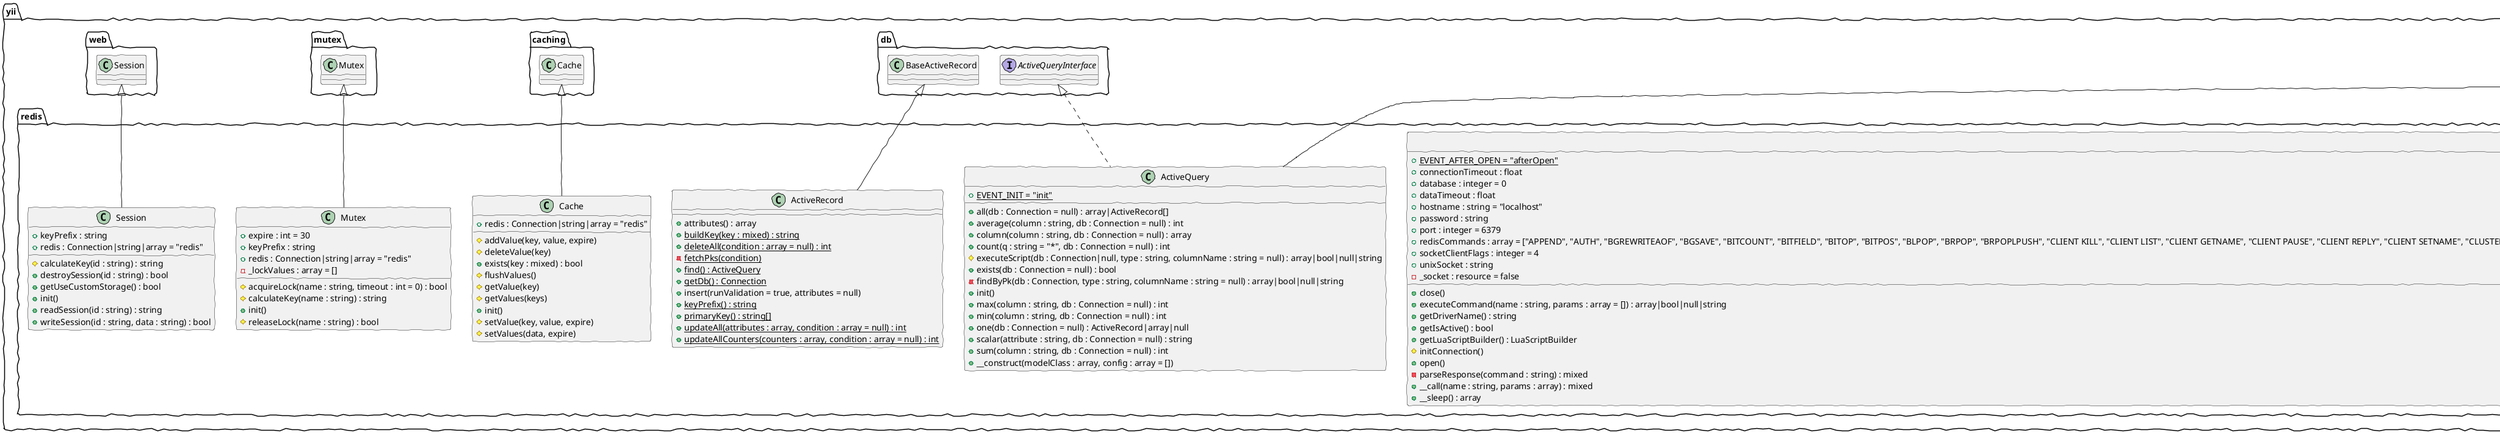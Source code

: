 @startuml
skinparam handwritten true
class yii.redis.ActiveQuery {
    +{static}EVENT_INIT = "init"
    +all(db : Connection = null) : array|ActiveRecord[]
    +average(column : string, db : Connection = null) : int
    +column(column : string, db : Connection = null) : array
    +count(q : string = "*", db : Connection = null) : int
    #executeScript(db : Connection|null, type : string, columnName : string = null) : array|bool|null|string
    +exists(db : Connection = null) : bool
    -findByPk(db : Connection, type : string, columnName : string = null) : array|bool|null|string
    +init()
    +max(column : string, db : Connection = null) : int
    +min(column : string, db : Connection = null) : int
    +one(db : Connection = null) : ActiveRecord|array|null
    +scalar(attribute : string, db : Connection = null) : string
    +sum(column : string, db : Connection = null) : int
    +__construct(modelClass : array, config : array = [])
}
class yii.redis.ActiveQuery extends yii.base.Component
class yii.redis.ActiveQuery implements yii.db.ActiveQueryInterface
class yii.redis.ActiveRecord {
    +attributes() : array
    +{static}buildKey(key : mixed) : string
    +{static}deleteAll(condition : array = null) : int
    -{static}fetchPks(condition)
    +{static}find() : ActiveQuery
    +{static}getDb() : Connection
    +insert(runValidation = true, attributes = null)
    +{static}keyPrefix() : string
    +{static}primaryKey() : string[]
    +{static}updateAll(attributes : array, condition : array = null) : int
    +{static}updateAllCounters(counters : array, condition : array = null) : int
}
class yii.redis.ActiveRecord extends yii.db.BaseActiveRecord
class yii.redis.Cache {
    +redis : Connection|string|array = "redis"
    #addValue(key, value, expire)
    #deleteValue(key)
    +exists(key : mixed) : bool
    #flushValues()
    #getValue(key)
    #getValues(keys)
    +init()
    #setValue(key, value, expire)
    #setValues(data, expire)
}
class yii.redis.Cache extends yii.caching.Cache
class yii.redis.Connection {
    +{static}EVENT_AFTER_OPEN = "afterOpen"
    +connectionTimeout : float
    +database : integer = 0
    +dataTimeout : float
    +hostname : string = "localhost"
    +password : string
    +port : integer = 6379
    +redisCommands : array = ["APPEND", "AUTH", "BGREWRITEAOF", "BGSAVE", "BITCOUNT", "BITFIELD", "BITOP", "BITPOS", "BLPOP", "BRPOP", "BRPOPLPUSH", "CLIENT KILL", "CLIENT LIST", "CLIENT GETNAME", "CLIENT PAUSE", "CLIENT REPLY", "CLIENT SETNAME", "CLUSTER ADDSLOTS", "CLUSTER COUNTKEYSINSLOT", "CLUSTER DELSLOTS", "CLUSTER FAILOVER", "CLUSTER FORGET", "CLUSTER GETKEYSINSLOT", "CLUSTER INFO", "CLUSTER KEYSLOT", "CLUSTER MEET", "CLUSTER NODES", "CLUSTER REPLICATE", "CLUSTER RESET", "CLUSTER SAVECONFIG", "CLUSTER SETSLOT", "CLUSTER SLAVES", "CLUSTER SLOTS", "COMMAND", "COMMAND COUNT", "COMMAND GETKEYS", "COMMAND INFO", "CONFIG GET", "CONFIG REWRITE", "CONFIG SET", "CONFIG RESETSTAT", "DBSIZE", "DEBUG OBJECT", "DEBUG SEGFAULT", "DECR", "DECRBY", "DEL", "DISCARD", "DUMP", "ECHO", "EVAL", "EVALSHA", "EXEC", "EXISTS", "EXPIRE", "EXPIREAT", "FLUSHALL", "FLUSHDB", "GEOADD", "GEOHASH", "GEOPOS", "GEODIST", "GEORADIUS", "GEORADIUSBYMEMBER", "GET", "GETBIT", "GETRANGE", "GETSET", "HDEL", "HEXISTS", "HGET", "HGETALL", "HINCRBY", "HINCRBYFLOAT", "HKEYS", "HLEN", "HMGET", "HMSET", "HSET", "HSETNX", "HSTRLEN", "HVALS", "INCR", "INCRBY", "INCRBYFLOAT", "INFO", "KEYS", "LASTSAVE", "LINDEX", "LINSERT", "LLEN", "LPOP", "LPUSH", "LPUSHX", "LRANGE", "LREM", "LSET", "LTRIM", "MGET", "MIGRATE", "MONITOR", "MOVE", "MSET", "MSETNX", "MULTI", "OBJECT", "PERSIST", "PEXPIRE", "PEXPIREAT", "PFADD", "PFCOUNT", "PFMERGE", "PING", "PSETEX", "PSUBSCRIBE", "PUBSUB", "PTTL", "PUBLISH", "PUNSUBSCRIBE", "QUIT", "RANDOMKEY", "READONLY", "READWRITE", "RENAME", "RENAMENX", "RESTORE", "ROLE", "RPOP", "RPOPLPUSH", "RPUSH", "RPUSHX", "SADD", "SAVE", "SCARD", "SCRIPT DEBUG", "SCRIPT EXISTS", "SCRIPT FLUSH", "SCRIPT KILL", "SCRIPT LOAD", "SDIFF", "SDIFFSTORE", "SELECT", "SET", "SETBIT", "SETEX", "SETNX", "SETRANGE", "SHUTDOWN", "SINTER", "SINTERSTORE", "SISMEMBER", "SLAVEOF", "SLOWLOG", "SMEMBERS", "SMOVE", "SORT", "SPOP", "SRANDMEMBER", "SREM", "STRLEN", "SUBSCRIBE", "SUNION", "SUNIONSTORE", "SWAPDB", "SYNC", "TIME", "TOUCH", "TTL", "TYPE", "UNSUBSCRIBE", "UNLINK", "UNWATCH", "WAIT", "WATCH", "ZADD", "ZCARD", "ZCOUNT", "ZINCRBY", "ZINTERSTORE", "ZLEXCOUNT", "ZRANGE", "ZRANGEBYLEX", "ZREVRANGEBYLEX", "ZRANGEBYSCORE", "ZRANK", "ZREM", "ZREMRANGEBYLEX", "ZREMRANGEBYRANK", "ZREMRANGEBYSCORE", "ZREVRANGE", "ZREVRANGEBYSCORE", "ZREVRANK", "ZSCORE", "ZUNIONSTORE", "SCAN", "SSCAN", "HSCAN", "ZSCAN"]
    +socketClientFlags : integer = 4
    +unixSocket : string
    -_socket : resource = false
    +close()
    +executeCommand(name : string, params : array = []) : array|bool|null|string
    +getDriverName() : string
    +getIsActive() : bool
    +getLuaScriptBuilder() : LuaScriptBuilder
    #initConnection()
    +open()
    -parseResponse(command : string) : mixed
    +__call(name : string, params : array) : mixed
    +__sleep() : array
}
class yii.redis.Connection extends yii.base.Component
class yii.redis.LuaScriptBuilder {
    -addColumn(column : string, columns : array) : string
    -build(query : ActiveQuery, buildResult : string, return : string) : string
    +buildAll(query : ActiveQuery) : string
    -buildAndCondition(operator, operands, columns)
    +buildAverage(query : ActiveQuery, column : string) : string
    -buildBetweenCondition(operator, operands, columns)
    +buildColumn(query : ActiveQuery, column : string) : string
    #buildCompositeInCondition(operator, inColumns, values, columns)
    +buildCondition(condition : string|array, columns : array) : string
    +buildCount(query : ActiveQuery) : string
    -buildHashCondition(condition, columns)
    -buildInCondition(operator, operands, columns)
    -buildLikeCondition(operator, operands, columns)
    +buildMax(query : ActiveQuery, column : string) : string
    +buildMin(query : ActiveQuery, column : string) : string
    -buildNotCondition(operator, operands, params)
    +buildOne(query : ActiveQuery) : string
    +buildSum(query : ActiveQuery, column : string) : string
    -quoteValue(str : string) : string
}
class yii.redis.LuaScriptBuilder extends yii.base.Object
class yii.redis.Mutex {
    +expire : int = 30
    +keyPrefix : string
    +redis : Connection|string|array = "redis"
    -_lockValues : array = []
    #acquireLock(name : string, timeout : int = 0) : bool
    #calculateKey(name : string) : string
    +init()
    #releaseLock(name : string) : bool
}
class yii.redis.Mutex extends yii.mutex.Mutex
class yii.redis.Session {
    +keyPrefix : string
    +redis : Connection|string|array = "redis"
    #calculateKey(id : string) : string
    +destroySession(id : string) : bool
    +getUseCustomStorage() : bool
    +init()
    +readSession(id : string) : string
    +writeSession(id : string, data : string) : bool
}
class yii.redis.Session extends yii.web.Session
@enduml
